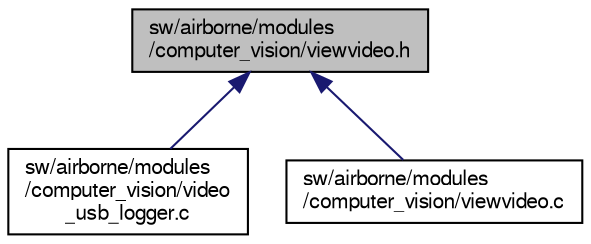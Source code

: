 digraph "sw/airborne/modules/computer_vision/viewvideo.h"
{
  edge [fontname="FreeSans",fontsize="10",labelfontname="FreeSans",labelfontsize="10"];
  node [fontname="FreeSans",fontsize="10",shape=record];
  Node1 [label="sw/airborne/modules\l/computer_vision/viewvideo.h",height=0.2,width=0.4,color="black", fillcolor="grey75", style="filled", fontcolor="black"];
  Node1 -> Node2 [dir="back",color="midnightblue",fontsize="10",style="solid",fontname="FreeSans"];
  Node2 [label="sw/airborne/modules\l/computer_vision/video\l_usb_logger.c",height=0.2,width=0.4,color="black", fillcolor="white", style="filled",URL="$video__usb__logger_8c.html"];
  Node1 -> Node3 [dir="back",color="midnightblue",fontsize="10",style="solid",fontname="FreeSans"];
  Node3 [label="sw/airborne/modules\l/computer_vision/viewvideo.c",height=0.2,width=0.4,color="black", fillcolor="white", style="filled",URL="$viewvideo_8c.html",tooltip="Get live images from a RTP/UDP stream and save pictures on internal memory. "];
}
